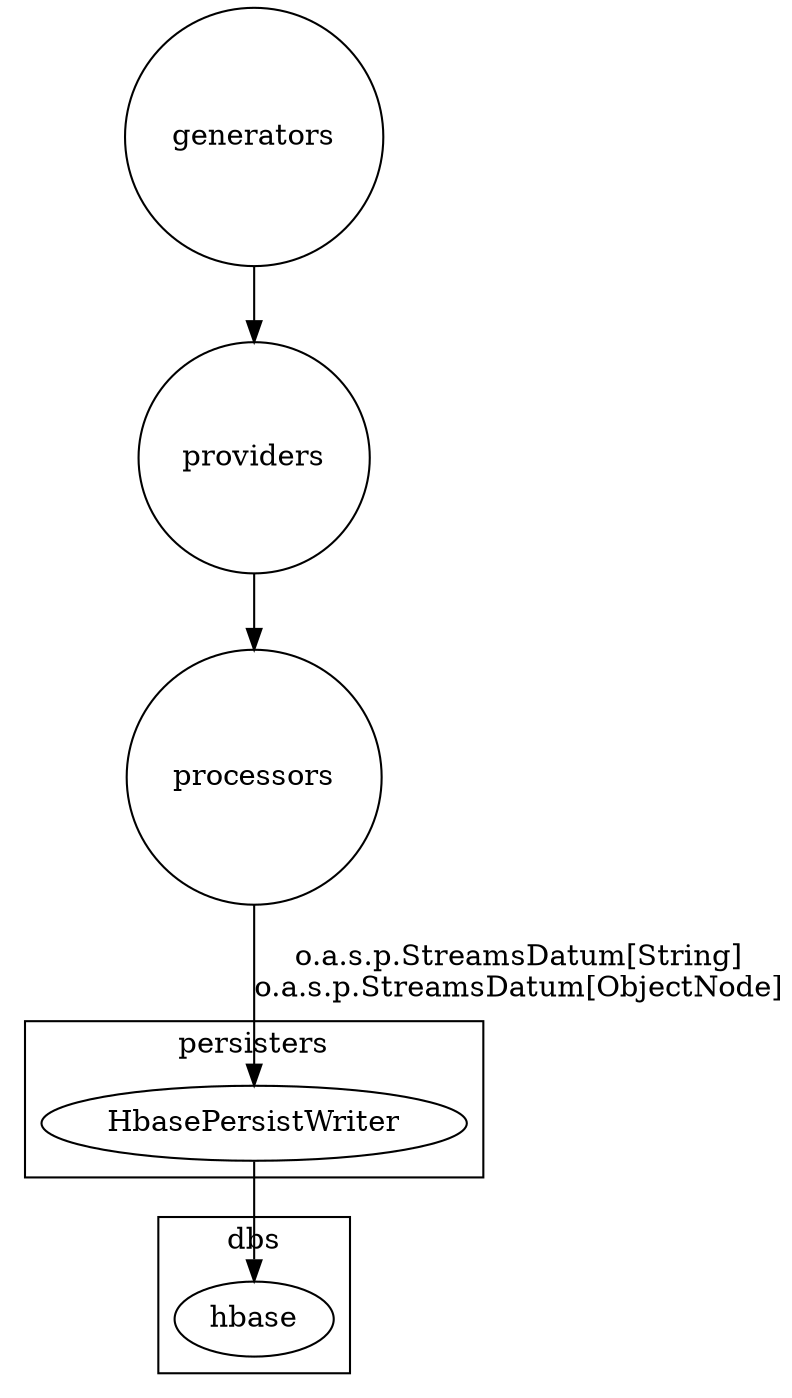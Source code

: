 digraph g {

  graph [compound = true];

  //presentation
  splines = true;
  overlap = false;
  rankdir = TB;

  generators [label="generators", shape="circle"];
  providers [label="providers", shape="circle"];
  processors [label="processors", shape="circle"];

  subgraph cluster_persisters {
    label="persisters";
    persisters_hbase_writer [label="HbasePersistWriter"]
  }

  subgraph cluster_dbs {
    label="dbs";
    hbase [label="hbase"]
  }

  generators -> providers
  providers -> processors
  processors -> persisters_hbase_writer [label="o.a.s.p.StreamsDatum[String]\no.a.s.p.StreamsDatum[ObjectNode]"]
  persisters_hbase_writer -> hbase

}
